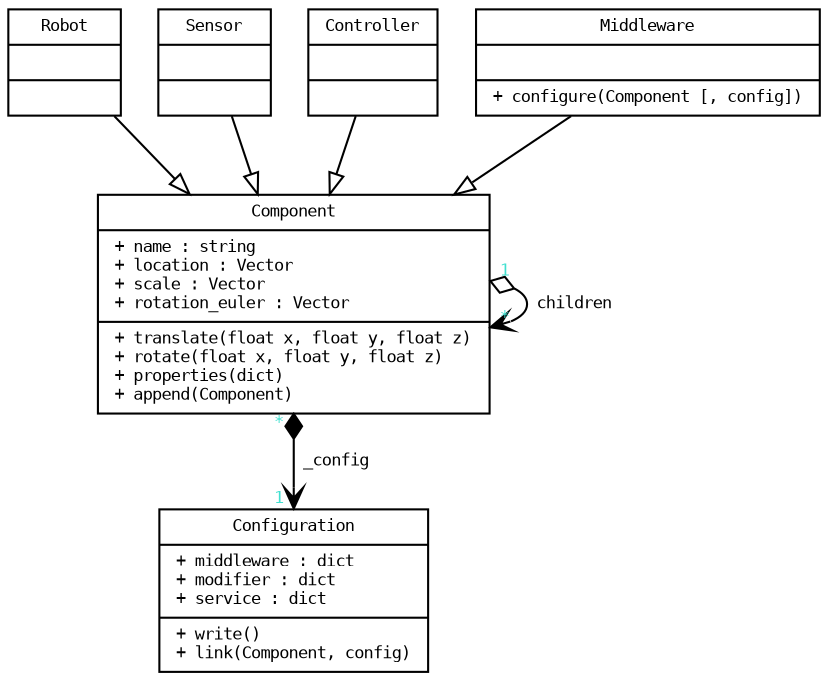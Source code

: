digraph G {
  fontname = "DejaVu Sans Mono"
  fontsize = 8
  bgcolor = "transparent"

  node [
    fontname = "DejaVu Sans Mono"
    fontsize = 8
    shape = "record"
    fillcolor = "white"
    style = "filled"
  ]

  edge [
    fontname = "DejaVu Sans Mono"
    fontsize = 8
    color = "black"
    arrowhead = onormal
  ]

  Configuration [
    label = "{Configuration|+ middleware : dict\l+ modifier : dict\l+ service : dict\l|+ write()\l+ link(Component, config)\l}"
  ]
  Component [
    label="{Component|+ name : string\l+ location : Vector\l+ scale : Vector\l+ rotation_euler : Vector\l|+ translate(float x, float y, float z)\l+ rotate(float x, float y, float z)\l+ properties(dict)\l+ append(Component)\l}"
  ]
  Robot [
    label = "{Robot|\l|}"
  ]
  Sensor [
    label = "{Sensor|\l|}"
  ]
  Controller [
    label = "{Controller|\l|}"
  ]
  Middleware [
    label = "{Middleware|\l|+ configure(Component [, config])\l}"
  ]

  Robot -> Component
  Sensor -> Component
  Controller -> Component
  Middleware -> Component
  Component -> Configuration [dir=both, arrowhead=vee, arrowtail=diamond, 
    taillabel=" * ", label=" _config ", headlabel=" 1 ", labelfontcolor="turquoise"]
  Component -> Component [dir=both, arrowhead=vee, arrowtail=odiamond, 
    taillabel=" 1 ", label=" children ", headlabel=" * ", labelfontcolor="turquoise"]
  // http://graphviz.org/content/attrs#karrowType
}

